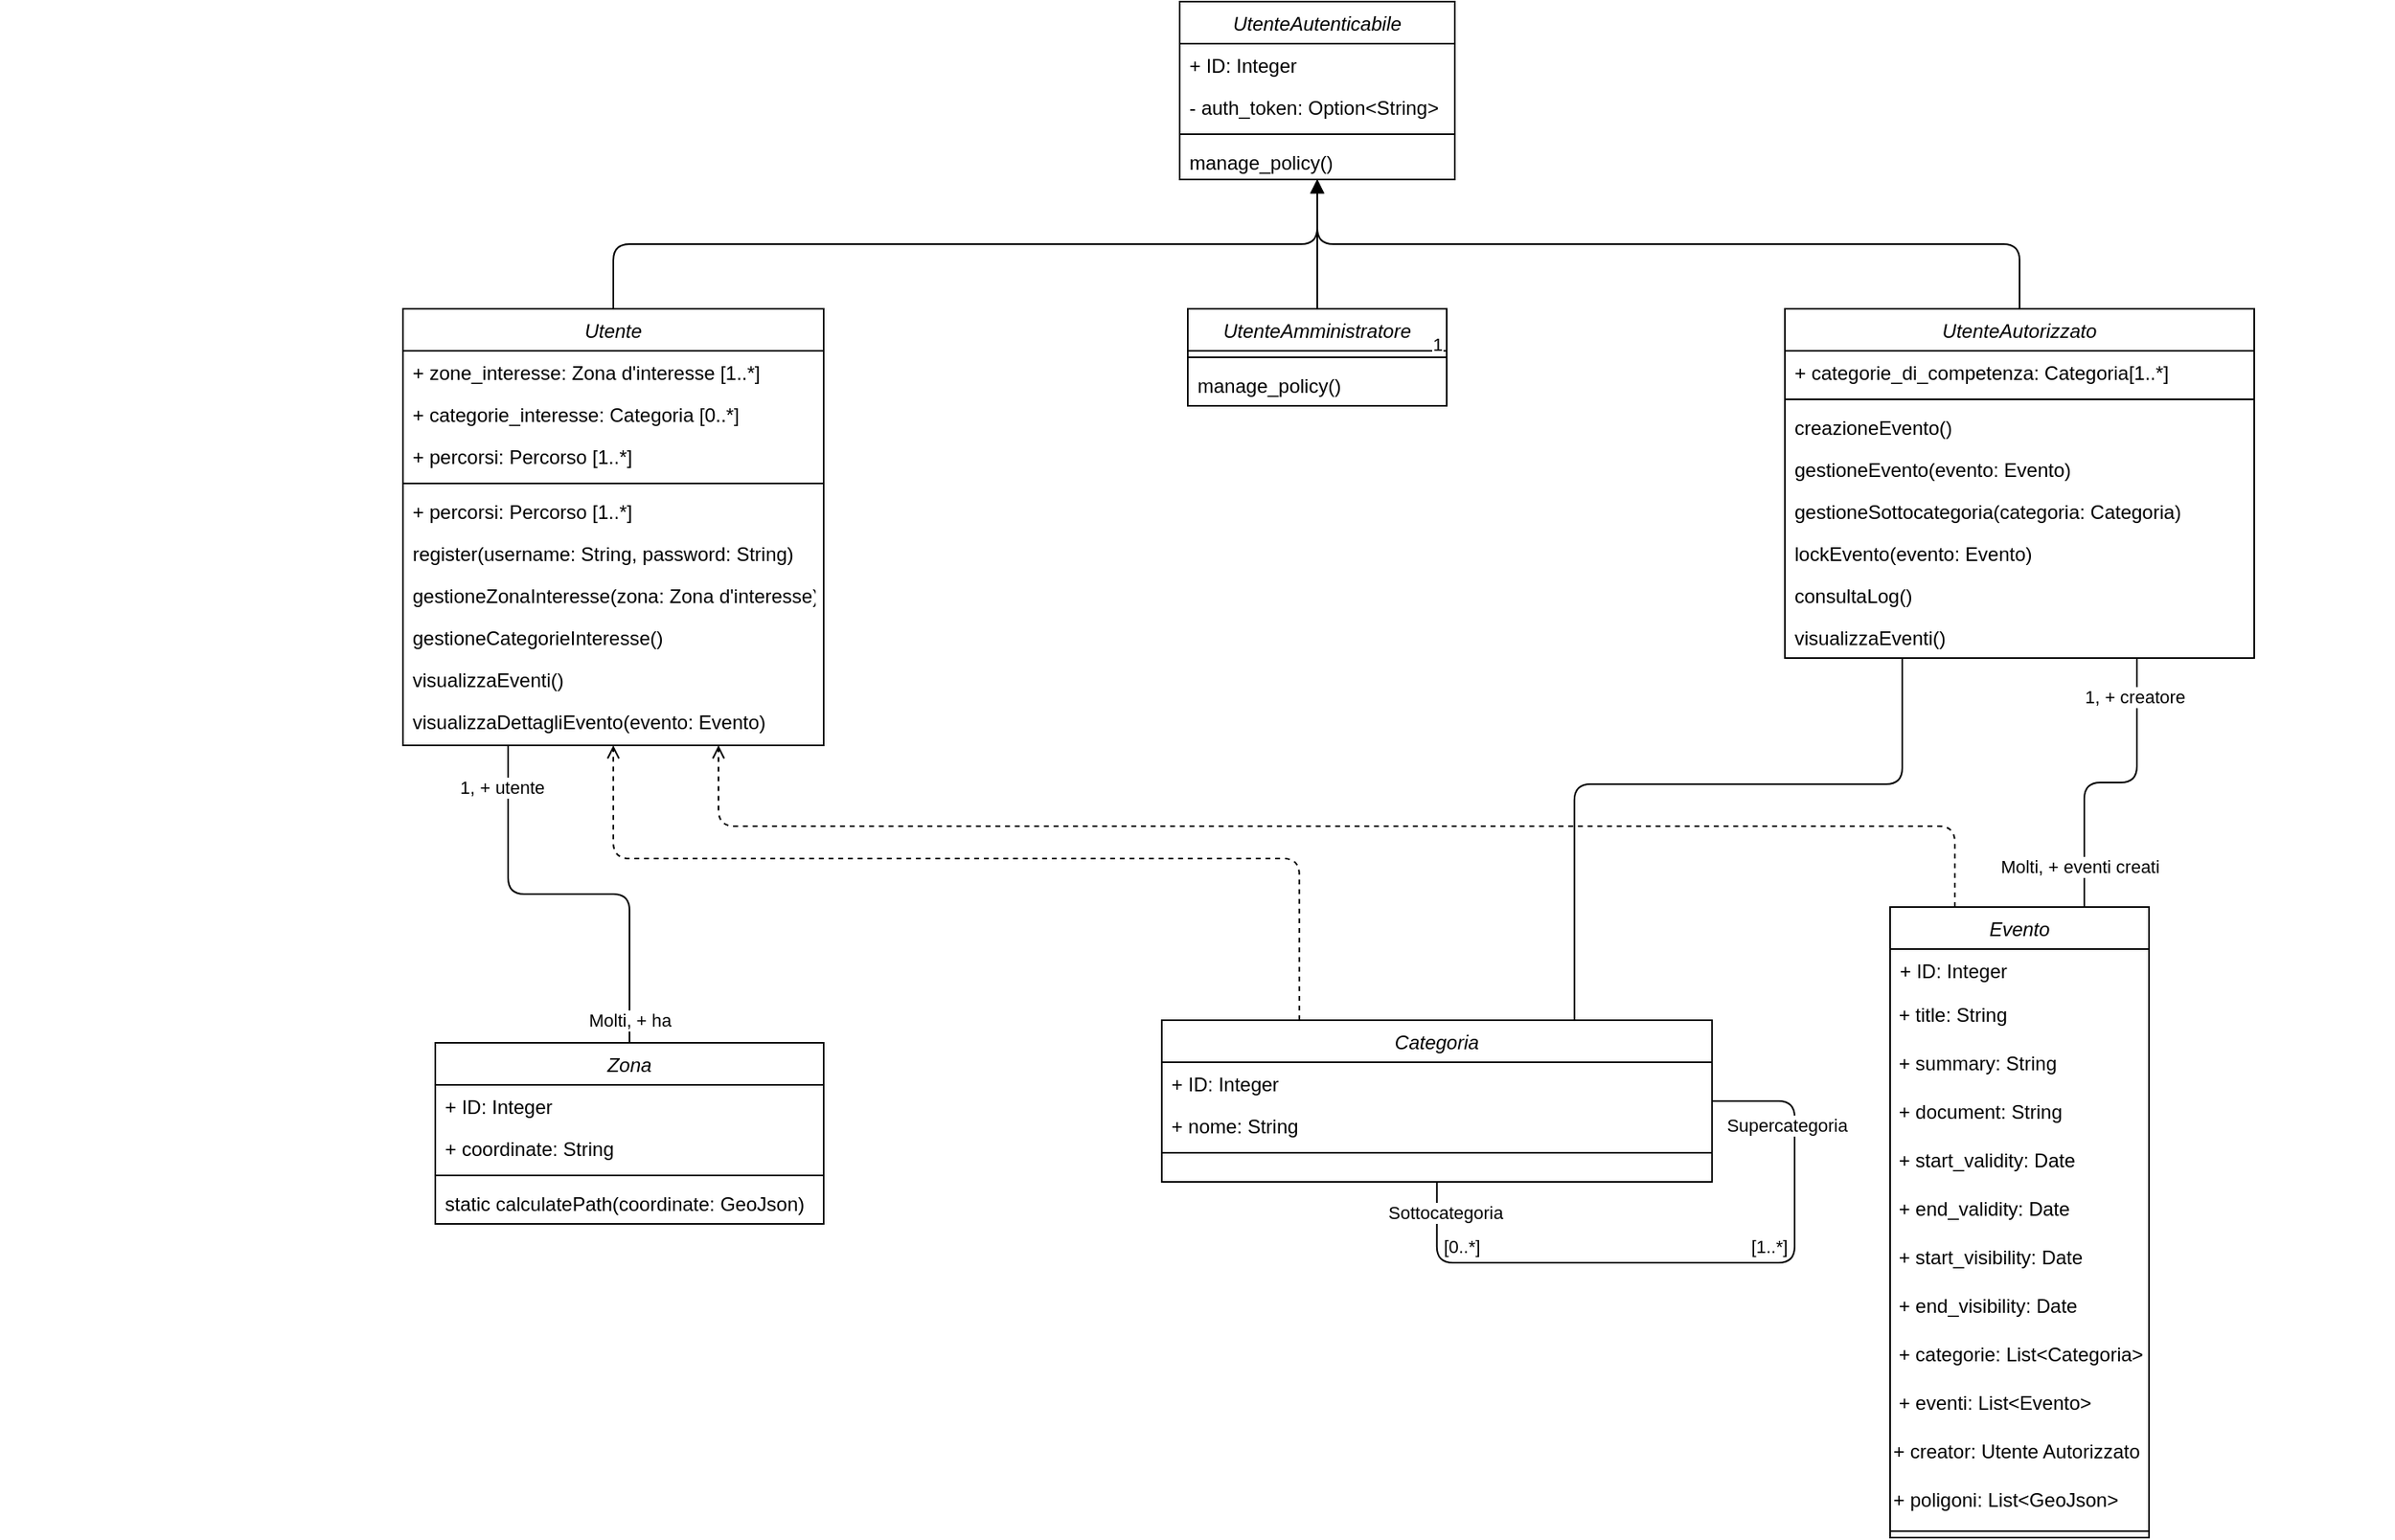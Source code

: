 <mxfile version="24.2.5" type="device">
  <diagram name="Page-1" id="N8Cjg_zsdIL54pYRAI_p">
    <mxGraphModel dx="2295" dy="2252" grid="1" gridSize="10" guides="1" tooltips="1" connect="1" arrows="1" fold="1" page="1" pageScale="1" pageWidth="827" pageHeight="1169" math="0" shadow="0">
      <root>
        <mxCell id="0" />
        <mxCell id="1" parent="0" />
        <mxCell id="8la7eB61FE0NIOC7kVYU-43" style="edgeStyle=orthogonalEdgeStyle;rounded=1;orthogonalLoop=1;jettySize=auto;html=1;exitX=0.5;exitY=0;exitDx=0;exitDy=0;entryX=0.5;entryY=1;entryDx=0;entryDy=0;endArrow=block;endFill=1;curved=0;" edge="1" parent="1" source="8la7eB61FE0NIOC7kVYU-1" target="8la7eB61FE0NIOC7kVYU-35">
          <mxGeometry relative="1" as="geometry">
            <mxPoint x="-100" y="-80" as="targetPoint" />
          </mxGeometry>
        </mxCell>
        <mxCell id="8la7eB61FE0NIOC7kVYU-114" style="edgeStyle=orthogonalEdgeStyle;rounded=1;orthogonalLoop=1;jettySize=auto;html=1;exitX=0.25;exitY=1;exitDx=0;exitDy=0;entryX=0.5;entryY=0;entryDx=0;entryDy=0;curved=0;endArrow=none;endFill=0;" edge="1" parent="1" source="8la7eB61FE0NIOC7kVYU-1" target="8la7eB61FE0NIOC7kVYU-86">
          <mxGeometry relative="1" as="geometry" />
        </mxCell>
        <mxCell id="8la7eB61FE0NIOC7kVYU-1" value="Utente" style="swimlane;fontStyle=2;align=center;verticalAlign=top;childLayout=stackLayout;horizontal=1;startSize=26;horizontalStack=0;resizeParent=1;resizeLast=0;collapsible=1;marginBottom=0;rounded=0;shadow=0;strokeWidth=1;" vertex="1" parent="1">
          <mxGeometry x="-440" width="260" height="270" as="geometry">
            <mxRectangle x="220" y="120" width="160" height="26" as="alternateBounds" />
          </mxGeometry>
        </mxCell>
        <mxCell id="8la7eB61FE0NIOC7kVYU-4" value="+ zone_interesse: Zona d&#39;interesse [1..*]" style="text;align=left;verticalAlign=top;spacingLeft=4;spacingRight=4;overflow=hidden;rotatable=0;points=[[0,0.5],[1,0.5]];portConstraint=eastwest;" vertex="1" parent="8la7eB61FE0NIOC7kVYU-1">
          <mxGeometry y="26" width="260" height="26" as="geometry" />
        </mxCell>
        <mxCell id="8la7eB61FE0NIOC7kVYU-7" value="+ categorie_interesse: Categoria [0..*]" style="text;align=left;verticalAlign=top;spacingLeft=4;spacingRight=4;overflow=hidden;rotatable=0;points=[[0,0.5],[1,0.5]];portConstraint=eastwest;" vertex="1" parent="8la7eB61FE0NIOC7kVYU-1">
          <mxGeometry y="52" width="260" height="26" as="geometry" />
        </mxCell>
        <mxCell id="8la7eB61FE0NIOC7kVYU-5" value="+ percorsi: Percorso [1..*]" style="text;align=left;verticalAlign=top;spacingLeft=4;spacingRight=4;overflow=hidden;rotatable=0;points=[[0,0.5],[1,0.5]];portConstraint=eastwest;" vertex="1" parent="8la7eB61FE0NIOC7kVYU-1">
          <mxGeometry y="78" width="260" height="26" as="geometry" />
        </mxCell>
        <mxCell id="8la7eB61FE0NIOC7kVYU-6" value="" style="line;html=1;strokeWidth=1;align=left;verticalAlign=middle;spacingTop=-1;spacingLeft=3;spacingRight=3;rotatable=0;labelPosition=right;points=[];portConstraint=eastwest;" vertex="1" parent="8la7eB61FE0NIOC7kVYU-1">
          <mxGeometry y="104" width="260" height="8" as="geometry" />
        </mxCell>
        <mxCell id="8la7eB61FE0NIOC7kVYU-24" value="+ percorsi: Percorso [1..*]" style="text;align=left;verticalAlign=top;spacingLeft=4;spacingRight=4;overflow=hidden;rotatable=0;points=[[0,0.5],[1,0.5]];portConstraint=eastwest;" vertex="1" parent="8la7eB61FE0NIOC7kVYU-1">
          <mxGeometry y="112" width="260" height="26" as="geometry" />
        </mxCell>
        <mxCell id="8la7eB61FE0NIOC7kVYU-8" value="register(username: String, password: String)" style="text;align=left;verticalAlign=top;spacingLeft=4;spacingRight=4;overflow=hidden;rotatable=0;points=[[0,0.5],[1,0.5]];portConstraint=eastwest;" vertex="1" parent="8la7eB61FE0NIOC7kVYU-1">
          <mxGeometry y="138" width="260" height="26" as="geometry" />
        </mxCell>
        <mxCell id="8la7eB61FE0NIOC7kVYU-9" value="gestioneZonaInteresse(zona: Zona d&#39;interesse)" style="text;align=left;verticalAlign=top;spacingLeft=4;spacingRight=4;overflow=hidden;rotatable=0;points=[[0,0.5],[1,0.5]];portConstraint=eastwest;" vertex="1" parent="8la7eB61FE0NIOC7kVYU-1">
          <mxGeometry y="164" width="260" height="26" as="geometry" />
        </mxCell>
        <mxCell id="8la7eB61FE0NIOC7kVYU-23" value="gestioneCategorieInteresse()" style="text;align=left;verticalAlign=top;spacingLeft=4;spacingRight=4;overflow=hidden;rotatable=0;points=[[0,0.5],[1,0.5]];portConstraint=eastwest;" vertex="1" parent="8la7eB61FE0NIOC7kVYU-1">
          <mxGeometry y="190" width="260" height="26" as="geometry" />
        </mxCell>
        <mxCell id="8la7eB61FE0NIOC7kVYU-11" value="visualizzaEventi()" style="text;align=left;verticalAlign=top;spacingLeft=4;spacingRight=4;overflow=hidden;rotatable=0;points=[[0,0.5],[1,0.5]];portConstraint=eastwest;" vertex="1" parent="8la7eB61FE0NIOC7kVYU-1">
          <mxGeometry y="216" width="260" height="26" as="geometry" />
        </mxCell>
        <mxCell id="8la7eB61FE0NIOC7kVYU-22" value="visualizzaDettagliEvento(evento: Evento)" style="text;align=left;verticalAlign=top;spacingLeft=4;spacingRight=4;overflow=hidden;rotatable=0;points=[[0,0.5],[1,0.5]];portConstraint=eastwest;" vertex="1" parent="8la7eB61FE0NIOC7kVYU-1">
          <mxGeometry y="242" width="260" height="26" as="geometry" />
        </mxCell>
        <mxCell id="8la7eB61FE0NIOC7kVYU-45" style="edgeStyle=orthogonalEdgeStyle;rounded=1;orthogonalLoop=1;jettySize=auto;html=1;exitX=0.5;exitY=0;exitDx=0;exitDy=0;entryX=0.5;entryY=1;entryDx=0;entryDy=0;endArrow=block;endFill=1;curved=0;" edge="1" parent="1" source="8la7eB61FE0NIOC7kVYU-25" target="8la7eB61FE0NIOC7kVYU-35">
          <mxGeometry relative="1" as="geometry">
            <mxPoint x="-80" y="-100" as="targetPoint" />
          </mxGeometry>
        </mxCell>
        <mxCell id="8la7eB61FE0NIOC7kVYU-25" value="UtenteAmministratore" style="swimlane;fontStyle=2;align=center;verticalAlign=top;childLayout=stackLayout;horizontal=1;startSize=26;horizontalStack=0;resizeParent=1;resizeLast=0;collapsible=1;marginBottom=0;rounded=0;shadow=0;strokeWidth=1;" vertex="1" parent="1">
          <mxGeometry x="45" width="160" height="60" as="geometry">
            <mxRectangle x="220" y="120" width="160" height="26" as="alternateBounds" />
          </mxGeometry>
        </mxCell>
        <mxCell id="8la7eB61FE0NIOC7kVYU-28" value="" style="line;html=1;strokeWidth=1;align=left;verticalAlign=middle;spacingTop=-1;spacingLeft=3;spacingRight=3;rotatable=0;labelPosition=right;points=[];portConstraint=eastwest;" vertex="1" parent="8la7eB61FE0NIOC7kVYU-25">
          <mxGeometry y="26" width="160" height="8" as="geometry" />
        </mxCell>
        <mxCell id="8la7eB61FE0NIOC7kVYU-34" value="manage_policy()" style="text;align=left;verticalAlign=top;spacingLeft=4;spacingRight=4;overflow=hidden;rotatable=0;points=[[0,0.5],[1,0.5]];portConstraint=eastwest;" vertex="1" parent="8la7eB61FE0NIOC7kVYU-25">
          <mxGeometry y="34" width="160" height="24" as="geometry" />
        </mxCell>
        <mxCell id="8la7eB61FE0NIOC7kVYU-33" value="1" style="edgeLabel;html=1;align=center;verticalAlign=middle;resizable=0;points=[];" vertex="1" connectable="0" parent="1">
          <mxGeometry x="198.935" y="21.784" as="geometry" />
        </mxCell>
        <mxCell id="8la7eB61FE0NIOC7kVYU-35" value="UtenteAutenticabile" style="swimlane;fontStyle=2;align=center;verticalAlign=top;childLayout=stackLayout;horizontal=1;startSize=26;horizontalStack=0;resizeParent=1;resizeLast=0;collapsible=1;marginBottom=0;rounded=0;shadow=0;strokeWidth=1;" vertex="1" parent="1">
          <mxGeometry x="40" y="-190" width="170" height="110" as="geometry">
            <mxRectangle x="220" y="120" width="160" height="26" as="alternateBounds" />
          </mxGeometry>
        </mxCell>
        <mxCell id="8la7eB61FE0NIOC7kVYU-40" value="+ ID: Integer" style="text;align=left;verticalAlign=top;spacingLeft=4;spacingRight=4;overflow=hidden;rotatable=0;points=[[0,0.5],[1,0.5]];portConstraint=eastwest;" vertex="1" parent="8la7eB61FE0NIOC7kVYU-35">
          <mxGeometry y="26" width="170" height="26" as="geometry" />
        </mxCell>
        <mxCell id="8la7eB61FE0NIOC7kVYU-27" value="- auth_token: Option&lt;String&gt;" style="text;align=left;verticalAlign=top;spacingLeft=4;spacingRight=4;overflow=hidden;rotatable=0;points=[[0,0.5],[1,0.5]];portConstraint=eastwest;" vertex="1" parent="8la7eB61FE0NIOC7kVYU-35">
          <mxGeometry y="52" width="170" height="26" as="geometry" />
        </mxCell>
        <mxCell id="8la7eB61FE0NIOC7kVYU-37" value="" style="line;html=1;strokeWidth=1;align=left;verticalAlign=middle;spacingTop=-1;spacingLeft=3;spacingRight=3;rotatable=0;labelPosition=right;points=[];portConstraint=eastwest;" vertex="1" parent="8la7eB61FE0NIOC7kVYU-35">
          <mxGeometry y="78" width="170" height="8" as="geometry" />
        </mxCell>
        <mxCell id="8la7eB61FE0NIOC7kVYU-46" value="manage_policy()" style="text;align=left;verticalAlign=top;spacingLeft=4;spacingRight=4;overflow=hidden;rotatable=0;points=[[0,0.5],[1,0.5]];portConstraint=eastwest;" vertex="1" parent="8la7eB61FE0NIOC7kVYU-35">
          <mxGeometry y="86" width="170" height="24" as="geometry" />
        </mxCell>
        <mxCell id="8la7eB61FE0NIOC7kVYU-65" style="edgeStyle=orthogonalEdgeStyle;rounded=1;orthogonalLoop=1;jettySize=auto;html=1;exitX=0.5;exitY=0;exitDx=0;exitDy=0;entryX=0.5;entryY=1;entryDx=0;entryDy=0;endArrow=block;endFill=1;curved=0;" edge="1" parent="1" source="8la7eB61FE0NIOC7kVYU-53" target="8la7eB61FE0NIOC7kVYU-35">
          <mxGeometry relative="1" as="geometry">
            <mxPoint x="170" y="-70" as="targetPoint" />
          </mxGeometry>
        </mxCell>
        <mxCell id="8la7eB61FE0NIOC7kVYU-53" value="UtenteAutorizzato" style="swimlane;fontStyle=2;align=center;verticalAlign=top;childLayout=stackLayout;horizontal=1;startSize=26;horizontalStack=0;resizeParent=1;resizeLast=0;collapsible=1;marginBottom=0;rounded=0;shadow=0;strokeWidth=1;" vertex="1" parent="1">
          <mxGeometry x="414" width="290" height="216" as="geometry">
            <mxRectangle x="220" y="120" width="160" height="26" as="alternateBounds" />
          </mxGeometry>
        </mxCell>
        <mxCell id="8la7eB61FE0NIOC7kVYU-56" value="+ categorie_di_competenza: Categoria[1..*]" style="text;align=left;verticalAlign=top;spacingLeft=4;spacingRight=4;overflow=hidden;rotatable=0;points=[[0,0.5],[1,0.5]];portConstraint=eastwest;" vertex="1" parent="8la7eB61FE0NIOC7kVYU-53">
          <mxGeometry y="26" width="290" height="26" as="geometry" />
        </mxCell>
        <mxCell id="8la7eB61FE0NIOC7kVYU-58" value="" style="line;html=1;strokeWidth=1;align=left;verticalAlign=middle;spacingTop=-1;spacingLeft=3;spacingRight=3;rotatable=0;labelPosition=right;points=[];portConstraint=eastwest;" vertex="1" parent="8la7eB61FE0NIOC7kVYU-53">
          <mxGeometry y="52" width="290" height="8" as="geometry" />
        </mxCell>
        <mxCell id="8la7eB61FE0NIOC7kVYU-59" value="creazioneEvento()" style="text;align=left;verticalAlign=top;spacingLeft=4;spacingRight=4;overflow=hidden;rotatable=0;points=[[0,0.5],[1,0.5]];portConstraint=eastwest;" vertex="1" parent="8la7eB61FE0NIOC7kVYU-53">
          <mxGeometry y="60" width="290" height="26" as="geometry" />
        </mxCell>
        <mxCell id="8la7eB61FE0NIOC7kVYU-107" value="gestioneEvento(evento: Evento)" style="text;align=left;verticalAlign=top;spacingLeft=4;spacingRight=4;overflow=hidden;rotatable=0;points=[[0,0.5],[1,0.5]];portConstraint=eastwest;" vertex="1" parent="8la7eB61FE0NIOC7kVYU-53">
          <mxGeometry y="86" width="290" height="26" as="geometry" />
        </mxCell>
        <mxCell id="8la7eB61FE0NIOC7kVYU-62" value="gestioneSottocategoria(categoria: Categoria)" style="text;align=left;verticalAlign=top;spacingLeft=4;spacingRight=4;overflow=hidden;rotatable=0;points=[[0,0.5],[1,0.5]];portConstraint=eastwest;" vertex="1" parent="8la7eB61FE0NIOC7kVYU-53">
          <mxGeometry y="112" width="290" height="26" as="geometry" />
        </mxCell>
        <mxCell id="8la7eB61FE0NIOC7kVYU-66" value="lockEvento(evento: Evento)" style="text;align=left;verticalAlign=top;spacingLeft=4;spacingRight=4;overflow=hidden;rotatable=0;points=[[0,0.5],[1,0.5]];portConstraint=eastwest;" vertex="1" parent="8la7eB61FE0NIOC7kVYU-53">
          <mxGeometry y="138" width="290" height="26" as="geometry" />
        </mxCell>
        <mxCell id="8la7eB61FE0NIOC7kVYU-69" value="consultaLog()" style="text;align=left;verticalAlign=top;spacingLeft=4;spacingRight=4;overflow=hidden;rotatable=0;points=[[0,0.5],[1,0.5]];portConstraint=eastwest;" vertex="1" parent="8la7eB61FE0NIOC7kVYU-53">
          <mxGeometry y="164" width="290" height="26" as="geometry" />
        </mxCell>
        <mxCell id="8la7eB61FE0NIOC7kVYU-68" value="visualizzaEventi()" style="text;align=left;verticalAlign=top;spacingLeft=4;spacingRight=4;overflow=hidden;rotatable=0;points=[[0,0.5],[1,0.5]];portConstraint=eastwest;" vertex="1" parent="8la7eB61FE0NIOC7kVYU-53">
          <mxGeometry y="190" width="290" height="26" as="geometry" />
        </mxCell>
        <mxCell id="8la7eB61FE0NIOC7kVYU-106" style="edgeStyle=orthogonalEdgeStyle;rounded=1;orthogonalLoop=1;jettySize=auto;html=1;exitX=0.25;exitY=0;exitDx=0;exitDy=0;entryX=0.75;entryY=1;entryDx=0;entryDy=0;dashed=1;curved=0;endArrow=open;endFill=0;" edge="1" parent="1" source="8la7eB61FE0NIOC7kVYU-70" target="8la7eB61FE0NIOC7kVYU-1">
          <mxGeometry relative="1" as="geometry" />
        </mxCell>
        <mxCell id="8la7eB61FE0NIOC7kVYU-118" style="edgeStyle=orthogonalEdgeStyle;rounded=1;orthogonalLoop=1;jettySize=auto;html=1;exitX=0.75;exitY=0;exitDx=0;exitDy=0;entryX=0.75;entryY=1;entryDx=0;entryDy=0;curved=0;endArrow=none;endFill=0;" edge="1" parent="1" source="8la7eB61FE0NIOC7kVYU-70" target="8la7eB61FE0NIOC7kVYU-53">
          <mxGeometry relative="1" as="geometry" />
        </mxCell>
        <mxCell id="8la7eB61FE0NIOC7kVYU-70" value="Evento" style="swimlane;fontStyle=2;align=center;verticalAlign=top;childLayout=stackLayout;horizontal=1;startSize=26;horizontalStack=0;resizeParent=1;resizeLast=0;collapsible=1;marginBottom=0;rounded=0;shadow=0;strokeWidth=1;" vertex="1" parent="1">
          <mxGeometry x="479" y="370" width="160" height="390" as="geometry">
            <mxRectangle x="220" y="120" width="160" height="26" as="alternateBounds" />
          </mxGeometry>
        </mxCell>
        <mxCell id="8la7eB61FE0NIOC7kVYU-71" value="+ ID: Integer" style="text;align=left;verticalAlign=top;spacingLeft=4;spacingRight=4;overflow=hidden;rotatable=0;points=[[0,0.5],[1,0.5]];portConstraint=eastwest;" vertex="1" parent="8la7eB61FE0NIOC7kVYU-70">
          <mxGeometry y="26" width="160" height="26" as="geometry" />
        </mxCell>
        <mxCell id="8la7eB61FE0NIOC7kVYU-72" value="&amp;nbsp;+ title: String" style="text;html=1;align=left;verticalAlign=middle;whiteSpace=wrap;rounded=0;" vertex="1" parent="8la7eB61FE0NIOC7kVYU-70">
          <mxGeometry y="52" width="160" height="30" as="geometry" />
        </mxCell>
        <mxCell id="8la7eB61FE0NIOC7kVYU-81" value="&amp;nbsp;+ summary: String" style="text;html=1;align=left;verticalAlign=middle;whiteSpace=wrap;rounded=0;" vertex="1" parent="8la7eB61FE0NIOC7kVYU-70">
          <mxGeometry y="82" width="160" height="30" as="geometry" />
        </mxCell>
        <mxCell id="8la7eB61FE0NIOC7kVYU-73" value="&amp;nbsp;+ document: String" style="text;html=1;align=left;verticalAlign=middle;whiteSpace=wrap;rounded=0;" vertex="1" parent="8la7eB61FE0NIOC7kVYU-70">
          <mxGeometry y="112" width="160" height="30" as="geometry" />
        </mxCell>
        <mxCell id="8la7eB61FE0NIOC7kVYU-74" value="&amp;nbsp;+ start_validity: Date" style="text;html=1;align=left;verticalAlign=middle;whiteSpace=wrap;rounded=0;" vertex="1" parent="8la7eB61FE0NIOC7kVYU-70">
          <mxGeometry y="142" width="160" height="30" as="geometry" />
        </mxCell>
        <mxCell id="8la7eB61FE0NIOC7kVYU-82" value="&amp;nbsp;+ end_validity: Date" style="text;html=1;align=left;verticalAlign=middle;whiteSpace=wrap;rounded=0;" vertex="1" parent="8la7eB61FE0NIOC7kVYU-70">
          <mxGeometry y="172" width="160" height="30" as="geometry" />
        </mxCell>
        <mxCell id="8la7eB61FE0NIOC7kVYU-83" value="&amp;nbsp;+ start_visibility: Date" style="text;html=1;align=left;verticalAlign=middle;whiteSpace=wrap;rounded=0;" vertex="1" parent="8la7eB61FE0NIOC7kVYU-70">
          <mxGeometry y="202" width="160" height="30" as="geometry" />
        </mxCell>
        <mxCell id="8la7eB61FE0NIOC7kVYU-84" value="&amp;nbsp;+ end_visibility: Date" style="text;html=1;align=left;verticalAlign=middle;whiteSpace=wrap;rounded=0;" vertex="1" parent="8la7eB61FE0NIOC7kVYU-70">
          <mxGeometry y="232" width="160" height="30" as="geometry" />
        </mxCell>
        <mxCell id="8la7eB61FE0NIOC7kVYU-75" value="&amp;nbsp;+ categorie: List&amp;lt;Categoria&amp;gt;" style="text;html=1;align=left;verticalAlign=middle;whiteSpace=wrap;rounded=0;" vertex="1" parent="8la7eB61FE0NIOC7kVYU-70">
          <mxGeometry y="262" width="160" height="30" as="geometry" />
        </mxCell>
        <mxCell id="8la7eB61FE0NIOC7kVYU-85" value="&amp;nbsp;+ eventi: List&amp;lt;Evento&amp;gt;" style="text;html=1;align=left;verticalAlign=middle;whiteSpace=wrap;rounded=0;" vertex="1" parent="8la7eB61FE0NIOC7kVYU-70">
          <mxGeometry y="292" width="160" height="30" as="geometry" />
        </mxCell>
        <mxCell id="8la7eB61FE0NIOC7kVYU-76" value="+ creator: Utente Autorizzato" style="text;html=1;align=left;verticalAlign=middle;whiteSpace=wrap;rounded=0;" vertex="1" parent="8la7eB61FE0NIOC7kVYU-70">
          <mxGeometry y="322" width="160" height="30" as="geometry" />
        </mxCell>
        <mxCell id="8la7eB61FE0NIOC7kVYU-77" value="+ poligoni: List&amp;lt;GeoJson&amp;gt;" style="text;html=1;align=left;verticalAlign=middle;whiteSpace=wrap;rounded=0;" vertex="1" parent="8la7eB61FE0NIOC7kVYU-70">
          <mxGeometry y="352" width="160" height="30" as="geometry" />
        </mxCell>
        <mxCell id="8la7eB61FE0NIOC7kVYU-78" value="" style="line;html=1;strokeWidth=1;align=left;verticalAlign=middle;spacingTop=-1;spacingLeft=3;spacingRight=3;rotatable=0;labelPosition=right;points=[];portConstraint=eastwest;" vertex="1" parent="8la7eB61FE0NIOC7kVYU-70">
          <mxGeometry y="382" width="160" height="8" as="geometry" />
        </mxCell>
        <mxCell id="8la7eB61FE0NIOC7kVYU-86" value="Zona" style="swimlane;fontStyle=2;align=center;verticalAlign=top;childLayout=stackLayout;horizontal=1;startSize=26;horizontalStack=0;resizeParent=1;resizeLast=0;collapsible=1;marginBottom=0;rounded=0;shadow=0;strokeWidth=1;" vertex="1" parent="1">
          <mxGeometry x="-420" y="454" width="240" height="112" as="geometry">
            <mxRectangle x="220" y="120" width="160" height="26" as="alternateBounds" />
          </mxGeometry>
        </mxCell>
        <mxCell id="8la7eB61FE0NIOC7kVYU-87" value="+ ID: Integer" style="text;align=left;verticalAlign=top;spacingLeft=4;spacingRight=4;overflow=hidden;rotatable=0;points=[[0,0.5],[1,0.5]];portConstraint=eastwest;" vertex="1" parent="8la7eB61FE0NIOC7kVYU-86">
          <mxGeometry y="26" width="240" height="26" as="geometry" />
        </mxCell>
        <mxCell id="8la7eB61FE0NIOC7kVYU-91" value="+ coordinate: String" style="text;align=left;verticalAlign=top;spacingLeft=4;spacingRight=4;overflow=hidden;rotatable=0;points=[[0,0.5],[1,0.5]];portConstraint=eastwest;" vertex="1" parent="8la7eB61FE0NIOC7kVYU-86">
          <mxGeometry y="52" width="240" height="26" as="geometry" />
        </mxCell>
        <mxCell id="8la7eB61FE0NIOC7kVYU-92" value="" style="line;html=1;strokeWidth=1;align=left;verticalAlign=middle;spacingTop=-1;spacingLeft=3;spacingRight=3;rotatable=0;labelPosition=right;points=[];portConstraint=eastwest;" vertex="1" parent="8la7eB61FE0NIOC7kVYU-86">
          <mxGeometry y="78" width="240" height="8" as="geometry" />
        </mxCell>
        <mxCell id="8la7eB61FE0NIOC7kVYU-93" value="static calculatePath(coordinate: GeoJson)" style="text;align=left;verticalAlign=top;spacingLeft=4;spacingRight=4;overflow=hidden;rotatable=0;points=[[0,0.5],[1,0.5]];portConstraint=eastwest;" vertex="1" parent="8la7eB61FE0NIOC7kVYU-86">
          <mxGeometry y="86" width="240" height="26" as="geometry" />
        </mxCell>
        <mxCell id="8la7eB61FE0NIOC7kVYU-115" style="edgeStyle=orthogonalEdgeStyle;rounded=1;orthogonalLoop=1;jettySize=auto;html=1;exitX=0.25;exitY=0;exitDx=0;exitDy=0;entryX=0.5;entryY=1;entryDx=0;entryDy=0;dashed=1;curved=0;endArrow=open;endFill=0;" edge="1" parent="1" source="8la7eB61FE0NIOC7kVYU-94" target="8la7eB61FE0NIOC7kVYU-1">
          <mxGeometry relative="1" as="geometry">
            <Array as="points">
              <mxPoint x="114" y="340" />
              <mxPoint x="-310" y="340" />
            </Array>
          </mxGeometry>
        </mxCell>
        <mxCell id="8la7eB61FE0NIOC7kVYU-119" style="edgeStyle=orthogonalEdgeStyle;rounded=1;orthogonalLoop=1;jettySize=auto;html=1;exitX=0.75;exitY=0;exitDx=0;exitDy=0;entryX=0.25;entryY=1;entryDx=0;entryDy=0;curved=0;endArrow=none;endFill=0;" edge="1" parent="1" source="8la7eB61FE0NIOC7kVYU-94" target="8la7eB61FE0NIOC7kVYU-53">
          <mxGeometry relative="1" as="geometry">
            <mxPoint x="283.93" y="444" as="sourcePoint" />
            <mxPoint x="486.5" y="220" as="targetPoint" />
            <Array as="points">
              <mxPoint x="284" y="294" />
              <mxPoint x="487" y="294" />
            </Array>
          </mxGeometry>
        </mxCell>
        <mxCell id="8la7eB61FE0NIOC7kVYU-94" value="Categoria" style="swimlane;fontStyle=2;align=center;verticalAlign=top;childLayout=stackLayout;horizontal=1;startSize=26;horizontalStack=0;resizeParent=1;resizeLast=0;collapsible=1;marginBottom=0;rounded=0;shadow=0;strokeWidth=1;" vertex="1" parent="1">
          <mxGeometry x="28.93" y="440" width="340" height="100" as="geometry">
            <mxRectangle x="220" y="120" width="160" height="26" as="alternateBounds" />
          </mxGeometry>
        </mxCell>
        <mxCell id="8la7eB61FE0NIOC7kVYU-95" value="+ ID: Integer" style="text;align=left;verticalAlign=top;spacingLeft=4;spacingRight=4;overflow=hidden;rotatable=0;points=[[0,0.5],[1,0.5]];portConstraint=eastwest;" vertex="1" parent="8la7eB61FE0NIOC7kVYU-94">
          <mxGeometry y="26" width="340" height="26" as="geometry" />
        </mxCell>
        <mxCell id="8la7eB61FE0NIOC7kVYU-96" value="+ nome: String" style="text;align=left;verticalAlign=top;spacingLeft=4;spacingRight=4;overflow=hidden;rotatable=0;points=[[0,0.5],[1,0.5]];portConstraint=eastwest;" vertex="1" parent="8la7eB61FE0NIOC7kVYU-94">
          <mxGeometry y="52" width="340" height="26" as="geometry" />
        </mxCell>
        <mxCell id="8la7eB61FE0NIOC7kVYU-100" value="" style="line;html=1;strokeWidth=1;align=left;verticalAlign=middle;spacingTop=-1;spacingLeft=3;spacingRight=3;rotatable=0;labelPosition=right;points=[];portConstraint=eastwest;" vertex="1" parent="8la7eB61FE0NIOC7kVYU-94">
          <mxGeometry y="78" width="340" height="8" as="geometry" />
        </mxCell>
        <mxCell id="8la7eB61FE0NIOC7kVYU-104" value="[0..*]" style="edgeLabel;html=1;align=center;verticalAlign=middle;resizable=0;points=[];" vertex="1" connectable="0" parent="1">
          <mxGeometry x="213.93" y="580.0" as="geometry" />
        </mxCell>
        <mxCell id="8la7eB61FE0NIOC7kVYU-105" value="[1..*]" style="edgeLabel;html=1;align=center;verticalAlign=middle;resizable=0;points=[];" vertex="1" connectable="0" parent="1">
          <mxGeometry x="214.93" y="594.0" as="geometry">
            <mxPoint x="189" y="-14" as="offset" />
          </mxGeometry>
        </mxCell>
        <mxCell id="8la7eB61FE0NIOC7kVYU-110" value="1, + creatore" style="edgeLabel;html=1;align=center;verticalAlign=middle;resizable=0;points=[];" vertex="1" connectable="0" parent="1">
          <mxGeometry x="629.996" y="239.998" as="geometry" />
        </mxCell>
        <mxCell id="8la7eB61FE0NIOC7kVYU-111" value="Molti, + eventi creati" style="edgeLabel;html=1;align=center;verticalAlign=middle;resizable=0;points=[];" vertex="1" connectable="0" parent="1">
          <mxGeometry x="789.998" y="320.002" as="geometry">
            <mxPoint x="-194" y="25" as="offset" />
          </mxGeometry>
        </mxCell>
        <mxCell id="8la7eB61FE0NIOC7kVYU-112" value="1, + utente" style="edgeLabel;html=1;align=center;verticalAlign=middle;resizable=0;points=[];" vertex="1" connectable="0" parent="1">
          <mxGeometry x="-688.001" y="510.002" as="geometry">
            <mxPoint x="309" y="-214" as="offset" />
          </mxGeometry>
        </mxCell>
        <mxCell id="8la7eB61FE0NIOC7kVYU-113" value="Molti, + ha" style="edgeLabel;html=1;align=center;verticalAlign=middle;resizable=0;points=[];" vertex="1" connectable="0" parent="1">
          <mxGeometry x="-299.995" y="440.005" as="geometry" />
        </mxCell>
        <mxCell id="8la7eB61FE0NIOC7kVYU-120" style="edgeStyle=orthogonalEdgeStyle;rounded=1;orthogonalLoop=1;jettySize=auto;html=1;exitX=0.5;exitY=1;exitDx=0;exitDy=0;entryX=1;entryY=0.5;entryDx=0;entryDy=0;curved=0;endArrow=none;endFill=0;" edge="1" parent="1" source="8la7eB61FE0NIOC7kVYU-94" target="8la7eB61FE0NIOC7kVYU-94">
          <mxGeometry relative="1" as="geometry">
            <Array as="points">
              <mxPoint x="199" y="590" />
              <mxPoint x="420" y="590" />
              <mxPoint x="420" y="490" />
            </Array>
          </mxGeometry>
        </mxCell>
        <mxCell id="8la7eB61FE0NIOC7kVYU-122" value="Sottocategoria" style="edgeLabel;html=1;align=center;verticalAlign=middle;resizable=0;points=[];" vertex="1" connectable="0" parent="1">
          <mxGeometry x="198.926" y="559.998" as="geometry">
            <mxPoint x="5" y="-1" as="offset" />
          </mxGeometry>
        </mxCell>
        <mxCell id="8la7eB61FE0NIOC7kVYU-123" value="Supercategoria" style="edgeLabel;html=1;align=center;verticalAlign=middle;resizable=0;points=[];" vertex="1" connectable="0" parent="1">
          <mxGeometry x="413.996" y="509.998" as="geometry">
            <mxPoint x="1" y="-5" as="offset" />
          </mxGeometry>
        </mxCell>
      </root>
    </mxGraphModel>
  </diagram>
</mxfile>
